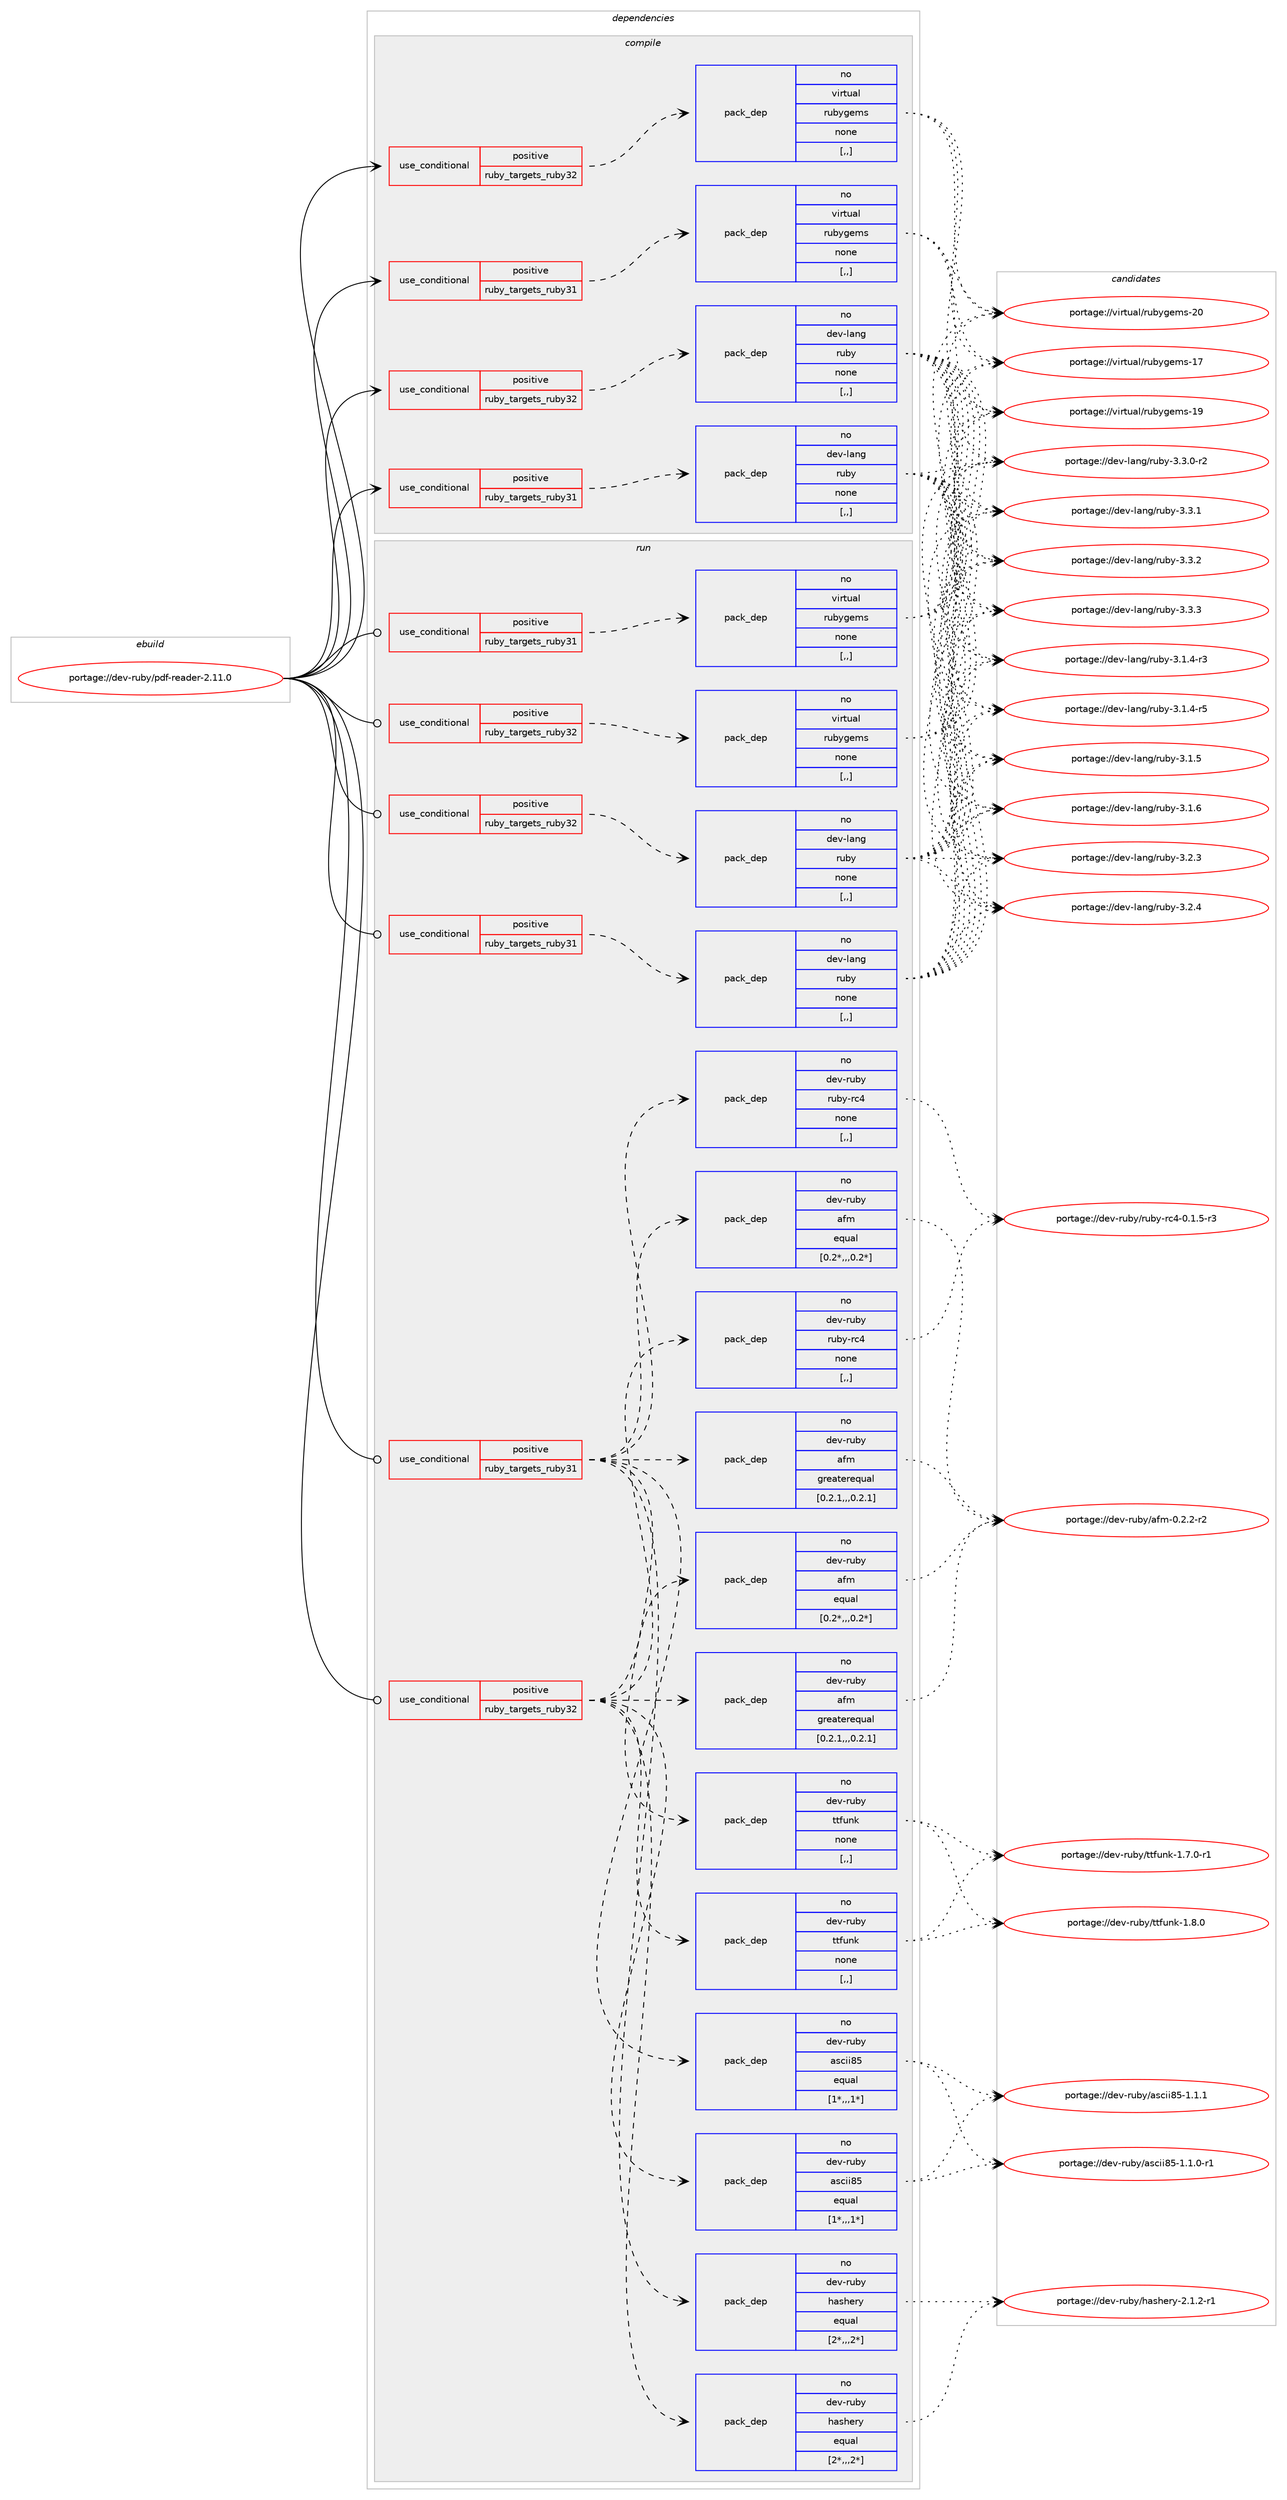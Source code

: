 digraph prolog {

# *************
# Graph options
# *************

newrank=true;
concentrate=true;
compound=true;
graph [rankdir=LR,fontname=Helvetica,fontsize=10,ranksep=1.5];#, ranksep=2.5, nodesep=0.2];
edge  [arrowhead=vee];
node  [fontname=Helvetica,fontsize=10];

# **********
# The ebuild
# **********

subgraph cluster_leftcol {
color=gray;
label=<<i>ebuild</i>>;
id [label="portage://dev-ruby/pdf-reader-2.11.0", color=red, width=4, href="../dev-ruby/pdf-reader-2.11.0.svg"];
}

# ****************
# The dependencies
# ****************

subgraph cluster_midcol {
color=gray;
label=<<i>dependencies</i>>;
subgraph cluster_compile {
fillcolor="#eeeeee";
style=filled;
label=<<i>compile</i>>;
subgraph cond51057 {
dependency189718 [label=<<TABLE BORDER="0" CELLBORDER="1" CELLSPACING="0" CELLPADDING="4"><TR><TD ROWSPAN="3" CELLPADDING="10">use_conditional</TD></TR><TR><TD>positive</TD></TR><TR><TD>ruby_targets_ruby31</TD></TR></TABLE>>, shape=none, color=red];
subgraph pack137344 {
dependency189719 [label=<<TABLE BORDER="0" CELLBORDER="1" CELLSPACING="0" CELLPADDING="4" WIDTH="220"><TR><TD ROWSPAN="6" CELLPADDING="30">pack_dep</TD></TR><TR><TD WIDTH="110">no</TD></TR><TR><TD>dev-lang</TD></TR><TR><TD>ruby</TD></TR><TR><TD>none</TD></TR><TR><TD>[,,]</TD></TR></TABLE>>, shape=none, color=blue];
}
dependency189718:e -> dependency189719:w [weight=20,style="dashed",arrowhead="vee"];
}
id:e -> dependency189718:w [weight=20,style="solid",arrowhead="vee"];
subgraph cond51058 {
dependency189720 [label=<<TABLE BORDER="0" CELLBORDER="1" CELLSPACING="0" CELLPADDING="4"><TR><TD ROWSPAN="3" CELLPADDING="10">use_conditional</TD></TR><TR><TD>positive</TD></TR><TR><TD>ruby_targets_ruby31</TD></TR></TABLE>>, shape=none, color=red];
subgraph pack137345 {
dependency189721 [label=<<TABLE BORDER="0" CELLBORDER="1" CELLSPACING="0" CELLPADDING="4" WIDTH="220"><TR><TD ROWSPAN="6" CELLPADDING="30">pack_dep</TD></TR><TR><TD WIDTH="110">no</TD></TR><TR><TD>virtual</TD></TR><TR><TD>rubygems</TD></TR><TR><TD>none</TD></TR><TR><TD>[,,]</TD></TR></TABLE>>, shape=none, color=blue];
}
dependency189720:e -> dependency189721:w [weight=20,style="dashed",arrowhead="vee"];
}
id:e -> dependency189720:w [weight=20,style="solid",arrowhead="vee"];
subgraph cond51059 {
dependency189722 [label=<<TABLE BORDER="0" CELLBORDER="1" CELLSPACING="0" CELLPADDING="4"><TR><TD ROWSPAN="3" CELLPADDING="10">use_conditional</TD></TR><TR><TD>positive</TD></TR><TR><TD>ruby_targets_ruby32</TD></TR></TABLE>>, shape=none, color=red];
subgraph pack137346 {
dependency189723 [label=<<TABLE BORDER="0" CELLBORDER="1" CELLSPACING="0" CELLPADDING="4" WIDTH="220"><TR><TD ROWSPAN="6" CELLPADDING="30">pack_dep</TD></TR><TR><TD WIDTH="110">no</TD></TR><TR><TD>dev-lang</TD></TR><TR><TD>ruby</TD></TR><TR><TD>none</TD></TR><TR><TD>[,,]</TD></TR></TABLE>>, shape=none, color=blue];
}
dependency189722:e -> dependency189723:w [weight=20,style="dashed",arrowhead="vee"];
}
id:e -> dependency189722:w [weight=20,style="solid",arrowhead="vee"];
subgraph cond51060 {
dependency189724 [label=<<TABLE BORDER="0" CELLBORDER="1" CELLSPACING="0" CELLPADDING="4"><TR><TD ROWSPAN="3" CELLPADDING="10">use_conditional</TD></TR><TR><TD>positive</TD></TR><TR><TD>ruby_targets_ruby32</TD></TR></TABLE>>, shape=none, color=red];
subgraph pack137347 {
dependency189725 [label=<<TABLE BORDER="0" CELLBORDER="1" CELLSPACING="0" CELLPADDING="4" WIDTH="220"><TR><TD ROWSPAN="6" CELLPADDING="30">pack_dep</TD></TR><TR><TD WIDTH="110">no</TD></TR><TR><TD>virtual</TD></TR><TR><TD>rubygems</TD></TR><TR><TD>none</TD></TR><TR><TD>[,,]</TD></TR></TABLE>>, shape=none, color=blue];
}
dependency189724:e -> dependency189725:w [weight=20,style="dashed",arrowhead="vee"];
}
id:e -> dependency189724:w [weight=20,style="solid",arrowhead="vee"];
}
subgraph cluster_compileandrun {
fillcolor="#eeeeee";
style=filled;
label=<<i>compile and run</i>>;
}
subgraph cluster_run {
fillcolor="#eeeeee";
style=filled;
label=<<i>run</i>>;
subgraph cond51061 {
dependency189726 [label=<<TABLE BORDER="0" CELLBORDER="1" CELLSPACING="0" CELLPADDING="4"><TR><TD ROWSPAN="3" CELLPADDING="10">use_conditional</TD></TR><TR><TD>positive</TD></TR><TR><TD>ruby_targets_ruby31</TD></TR></TABLE>>, shape=none, color=red];
subgraph pack137348 {
dependency189727 [label=<<TABLE BORDER="0" CELLBORDER="1" CELLSPACING="0" CELLPADDING="4" WIDTH="220"><TR><TD ROWSPAN="6" CELLPADDING="30">pack_dep</TD></TR><TR><TD WIDTH="110">no</TD></TR><TR><TD>dev-lang</TD></TR><TR><TD>ruby</TD></TR><TR><TD>none</TD></TR><TR><TD>[,,]</TD></TR></TABLE>>, shape=none, color=blue];
}
dependency189726:e -> dependency189727:w [weight=20,style="dashed",arrowhead="vee"];
}
id:e -> dependency189726:w [weight=20,style="solid",arrowhead="odot"];
subgraph cond51062 {
dependency189728 [label=<<TABLE BORDER="0" CELLBORDER="1" CELLSPACING="0" CELLPADDING="4"><TR><TD ROWSPAN="3" CELLPADDING="10">use_conditional</TD></TR><TR><TD>positive</TD></TR><TR><TD>ruby_targets_ruby31</TD></TR></TABLE>>, shape=none, color=red];
subgraph pack137349 {
dependency189729 [label=<<TABLE BORDER="0" CELLBORDER="1" CELLSPACING="0" CELLPADDING="4" WIDTH="220"><TR><TD ROWSPAN="6" CELLPADDING="30">pack_dep</TD></TR><TR><TD WIDTH="110">no</TD></TR><TR><TD>dev-ruby</TD></TR><TR><TD>afm</TD></TR><TR><TD>greaterequal</TD></TR><TR><TD>[0.2.1,,,0.2.1]</TD></TR></TABLE>>, shape=none, color=blue];
}
dependency189728:e -> dependency189729:w [weight=20,style="dashed",arrowhead="vee"];
subgraph pack137350 {
dependency189730 [label=<<TABLE BORDER="0" CELLBORDER="1" CELLSPACING="0" CELLPADDING="4" WIDTH="220"><TR><TD ROWSPAN="6" CELLPADDING="30">pack_dep</TD></TR><TR><TD WIDTH="110">no</TD></TR><TR><TD>dev-ruby</TD></TR><TR><TD>afm</TD></TR><TR><TD>equal</TD></TR><TR><TD>[0.2*,,,0.2*]</TD></TR></TABLE>>, shape=none, color=blue];
}
dependency189728:e -> dependency189730:w [weight=20,style="dashed",arrowhead="vee"];
subgraph pack137351 {
dependency189731 [label=<<TABLE BORDER="0" CELLBORDER="1" CELLSPACING="0" CELLPADDING="4" WIDTH="220"><TR><TD ROWSPAN="6" CELLPADDING="30">pack_dep</TD></TR><TR><TD WIDTH="110">no</TD></TR><TR><TD>dev-ruby</TD></TR><TR><TD>ascii85</TD></TR><TR><TD>equal</TD></TR><TR><TD>[1*,,,1*]</TD></TR></TABLE>>, shape=none, color=blue];
}
dependency189728:e -> dependency189731:w [weight=20,style="dashed",arrowhead="vee"];
subgraph pack137352 {
dependency189732 [label=<<TABLE BORDER="0" CELLBORDER="1" CELLSPACING="0" CELLPADDING="4" WIDTH="220"><TR><TD ROWSPAN="6" CELLPADDING="30">pack_dep</TD></TR><TR><TD WIDTH="110">no</TD></TR><TR><TD>dev-ruby</TD></TR><TR><TD>hashery</TD></TR><TR><TD>equal</TD></TR><TR><TD>[2*,,,2*]</TD></TR></TABLE>>, shape=none, color=blue];
}
dependency189728:e -> dependency189732:w [weight=20,style="dashed",arrowhead="vee"];
subgraph pack137353 {
dependency189733 [label=<<TABLE BORDER="0" CELLBORDER="1" CELLSPACING="0" CELLPADDING="4" WIDTH="220"><TR><TD ROWSPAN="6" CELLPADDING="30">pack_dep</TD></TR><TR><TD WIDTH="110">no</TD></TR><TR><TD>dev-ruby</TD></TR><TR><TD>ttfunk</TD></TR><TR><TD>none</TD></TR><TR><TD>[,,]</TD></TR></TABLE>>, shape=none, color=blue];
}
dependency189728:e -> dependency189733:w [weight=20,style="dashed",arrowhead="vee"];
subgraph pack137354 {
dependency189734 [label=<<TABLE BORDER="0" CELLBORDER="1" CELLSPACING="0" CELLPADDING="4" WIDTH="220"><TR><TD ROWSPAN="6" CELLPADDING="30">pack_dep</TD></TR><TR><TD WIDTH="110">no</TD></TR><TR><TD>dev-ruby</TD></TR><TR><TD>ruby-rc4</TD></TR><TR><TD>none</TD></TR><TR><TD>[,,]</TD></TR></TABLE>>, shape=none, color=blue];
}
dependency189728:e -> dependency189734:w [weight=20,style="dashed",arrowhead="vee"];
}
id:e -> dependency189728:w [weight=20,style="solid",arrowhead="odot"];
subgraph cond51063 {
dependency189735 [label=<<TABLE BORDER="0" CELLBORDER="1" CELLSPACING="0" CELLPADDING="4"><TR><TD ROWSPAN="3" CELLPADDING="10">use_conditional</TD></TR><TR><TD>positive</TD></TR><TR><TD>ruby_targets_ruby31</TD></TR></TABLE>>, shape=none, color=red];
subgraph pack137355 {
dependency189736 [label=<<TABLE BORDER="0" CELLBORDER="1" CELLSPACING="0" CELLPADDING="4" WIDTH="220"><TR><TD ROWSPAN="6" CELLPADDING="30">pack_dep</TD></TR><TR><TD WIDTH="110">no</TD></TR><TR><TD>virtual</TD></TR><TR><TD>rubygems</TD></TR><TR><TD>none</TD></TR><TR><TD>[,,]</TD></TR></TABLE>>, shape=none, color=blue];
}
dependency189735:e -> dependency189736:w [weight=20,style="dashed",arrowhead="vee"];
}
id:e -> dependency189735:w [weight=20,style="solid",arrowhead="odot"];
subgraph cond51064 {
dependency189737 [label=<<TABLE BORDER="0" CELLBORDER="1" CELLSPACING="0" CELLPADDING="4"><TR><TD ROWSPAN="3" CELLPADDING="10">use_conditional</TD></TR><TR><TD>positive</TD></TR><TR><TD>ruby_targets_ruby32</TD></TR></TABLE>>, shape=none, color=red];
subgraph pack137356 {
dependency189738 [label=<<TABLE BORDER="0" CELLBORDER="1" CELLSPACING="0" CELLPADDING="4" WIDTH="220"><TR><TD ROWSPAN="6" CELLPADDING="30">pack_dep</TD></TR><TR><TD WIDTH="110">no</TD></TR><TR><TD>dev-lang</TD></TR><TR><TD>ruby</TD></TR><TR><TD>none</TD></TR><TR><TD>[,,]</TD></TR></TABLE>>, shape=none, color=blue];
}
dependency189737:e -> dependency189738:w [weight=20,style="dashed",arrowhead="vee"];
}
id:e -> dependency189737:w [weight=20,style="solid",arrowhead="odot"];
subgraph cond51065 {
dependency189739 [label=<<TABLE BORDER="0" CELLBORDER="1" CELLSPACING="0" CELLPADDING="4"><TR><TD ROWSPAN="3" CELLPADDING="10">use_conditional</TD></TR><TR><TD>positive</TD></TR><TR><TD>ruby_targets_ruby32</TD></TR></TABLE>>, shape=none, color=red];
subgraph pack137357 {
dependency189740 [label=<<TABLE BORDER="0" CELLBORDER="1" CELLSPACING="0" CELLPADDING="4" WIDTH="220"><TR><TD ROWSPAN="6" CELLPADDING="30">pack_dep</TD></TR><TR><TD WIDTH="110">no</TD></TR><TR><TD>dev-ruby</TD></TR><TR><TD>afm</TD></TR><TR><TD>greaterequal</TD></TR><TR><TD>[0.2.1,,,0.2.1]</TD></TR></TABLE>>, shape=none, color=blue];
}
dependency189739:e -> dependency189740:w [weight=20,style="dashed",arrowhead="vee"];
subgraph pack137358 {
dependency189741 [label=<<TABLE BORDER="0" CELLBORDER="1" CELLSPACING="0" CELLPADDING="4" WIDTH="220"><TR><TD ROWSPAN="6" CELLPADDING="30">pack_dep</TD></TR><TR><TD WIDTH="110">no</TD></TR><TR><TD>dev-ruby</TD></TR><TR><TD>afm</TD></TR><TR><TD>equal</TD></TR><TR><TD>[0.2*,,,0.2*]</TD></TR></TABLE>>, shape=none, color=blue];
}
dependency189739:e -> dependency189741:w [weight=20,style="dashed",arrowhead="vee"];
subgraph pack137359 {
dependency189742 [label=<<TABLE BORDER="0" CELLBORDER="1" CELLSPACING="0" CELLPADDING="4" WIDTH="220"><TR><TD ROWSPAN="6" CELLPADDING="30">pack_dep</TD></TR><TR><TD WIDTH="110">no</TD></TR><TR><TD>dev-ruby</TD></TR><TR><TD>ascii85</TD></TR><TR><TD>equal</TD></TR><TR><TD>[1*,,,1*]</TD></TR></TABLE>>, shape=none, color=blue];
}
dependency189739:e -> dependency189742:w [weight=20,style="dashed",arrowhead="vee"];
subgraph pack137360 {
dependency189743 [label=<<TABLE BORDER="0" CELLBORDER="1" CELLSPACING="0" CELLPADDING="4" WIDTH="220"><TR><TD ROWSPAN="6" CELLPADDING="30">pack_dep</TD></TR><TR><TD WIDTH="110">no</TD></TR><TR><TD>dev-ruby</TD></TR><TR><TD>hashery</TD></TR><TR><TD>equal</TD></TR><TR><TD>[2*,,,2*]</TD></TR></TABLE>>, shape=none, color=blue];
}
dependency189739:e -> dependency189743:w [weight=20,style="dashed",arrowhead="vee"];
subgraph pack137361 {
dependency189744 [label=<<TABLE BORDER="0" CELLBORDER="1" CELLSPACING="0" CELLPADDING="4" WIDTH="220"><TR><TD ROWSPAN="6" CELLPADDING="30">pack_dep</TD></TR><TR><TD WIDTH="110">no</TD></TR><TR><TD>dev-ruby</TD></TR><TR><TD>ttfunk</TD></TR><TR><TD>none</TD></TR><TR><TD>[,,]</TD></TR></TABLE>>, shape=none, color=blue];
}
dependency189739:e -> dependency189744:w [weight=20,style="dashed",arrowhead="vee"];
subgraph pack137362 {
dependency189745 [label=<<TABLE BORDER="0" CELLBORDER="1" CELLSPACING="0" CELLPADDING="4" WIDTH="220"><TR><TD ROWSPAN="6" CELLPADDING="30">pack_dep</TD></TR><TR><TD WIDTH="110">no</TD></TR><TR><TD>dev-ruby</TD></TR><TR><TD>ruby-rc4</TD></TR><TR><TD>none</TD></TR><TR><TD>[,,]</TD></TR></TABLE>>, shape=none, color=blue];
}
dependency189739:e -> dependency189745:w [weight=20,style="dashed",arrowhead="vee"];
}
id:e -> dependency189739:w [weight=20,style="solid",arrowhead="odot"];
subgraph cond51066 {
dependency189746 [label=<<TABLE BORDER="0" CELLBORDER="1" CELLSPACING="0" CELLPADDING="4"><TR><TD ROWSPAN="3" CELLPADDING="10">use_conditional</TD></TR><TR><TD>positive</TD></TR><TR><TD>ruby_targets_ruby32</TD></TR></TABLE>>, shape=none, color=red];
subgraph pack137363 {
dependency189747 [label=<<TABLE BORDER="0" CELLBORDER="1" CELLSPACING="0" CELLPADDING="4" WIDTH="220"><TR><TD ROWSPAN="6" CELLPADDING="30">pack_dep</TD></TR><TR><TD WIDTH="110">no</TD></TR><TR><TD>virtual</TD></TR><TR><TD>rubygems</TD></TR><TR><TD>none</TD></TR><TR><TD>[,,]</TD></TR></TABLE>>, shape=none, color=blue];
}
dependency189746:e -> dependency189747:w [weight=20,style="dashed",arrowhead="vee"];
}
id:e -> dependency189746:w [weight=20,style="solid",arrowhead="odot"];
}
}

# **************
# The candidates
# **************

subgraph cluster_choices {
rank=same;
color=gray;
label=<<i>candidates</i>>;

subgraph choice137344 {
color=black;
nodesep=1;
choice100101118451089711010347114117981214551464946524511451 [label="portage://dev-lang/ruby-3.1.4-r3", color=red, width=4,href="../dev-lang/ruby-3.1.4-r3.svg"];
choice100101118451089711010347114117981214551464946524511453 [label="portage://dev-lang/ruby-3.1.4-r5", color=red, width=4,href="../dev-lang/ruby-3.1.4-r5.svg"];
choice10010111845108971101034711411798121455146494653 [label="portage://dev-lang/ruby-3.1.5", color=red, width=4,href="../dev-lang/ruby-3.1.5.svg"];
choice10010111845108971101034711411798121455146494654 [label="portage://dev-lang/ruby-3.1.6", color=red, width=4,href="../dev-lang/ruby-3.1.6.svg"];
choice10010111845108971101034711411798121455146504651 [label="portage://dev-lang/ruby-3.2.3", color=red, width=4,href="../dev-lang/ruby-3.2.3.svg"];
choice10010111845108971101034711411798121455146504652 [label="portage://dev-lang/ruby-3.2.4", color=red, width=4,href="../dev-lang/ruby-3.2.4.svg"];
choice100101118451089711010347114117981214551465146484511450 [label="portage://dev-lang/ruby-3.3.0-r2", color=red, width=4,href="../dev-lang/ruby-3.3.0-r2.svg"];
choice10010111845108971101034711411798121455146514649 [label="portage://dev-lang/ruby-3.3.1", color=red, width=4,href="../dev-lang/ruby-3.3.1.svg"];
choice10010111845108971101034711411798121455146514650 [label="portage://dev-lang/ruby-3.3.2", color=red, width=4,href="../dev-lang/ruby-3.3.2.svg"];
choice10010111845108971101034711411798121455146514651 [label="portage://dev-lang/ruby-3.3.3", color=red, width=4,href="../dev-lang/ruby-3.3.3.svg"];
dependency189719:e -> choice100101118451089711010347114117981214551464946524511451:w [style=dotted,weight="100"];
dependency189719:e -> choice100101118451089711010347114117981214551464946524511453:w [style=dotted,weight="100"];
dependency189719:e -> choice10010111845108971101034711411798121455146494653:w [style=dotted,weight="100"];
dependency189719:e -> choice10010111845108971101034711411798121455146494654:w [style=dotted,weight="100"];
dependency189719:e -> choice10010111845108971101034711411798121455146504651:w [style=dotted,weight="100"];
dependency189719:e -> choice10010111845108971101034711411798121455146504652:w [style=dotted,weight="100"];
dependency189719:e -> choice100101118451089711010347114117981214551465146484511450:w [style=dotted,weight="100"];
dependency189719:e -> choice10010111845108971101034711411798121455146514649:w [style=dotted,weight="100"];
dependency189719:e -> choice10010111845108971101034711411798121455146514650:w [style=dotted,weight="100"];
dependency189719:e -> choice10010111845108971101034711411798121455146514651:w [style=dotted,weight="100"];
}
subgraph choice137345 {
color=black;
nodesep=1;
choice118105114116117971084711411798121103101109115454955 [label="portage://virtual/rubygems-17", color=red, width=4,href="../virtual/rubygems-17.svg"];
choice118105114116117971084711411798121103101109115454957 [label="portage://virtual/rubygems-19", color=red, width=4,href="../virtual/rubygems-19.svg"];
choice118105114116117971084711411798121103101109115455048 [label="portage://virtual/rubygems-20", color=red, width=4,href="../virtual/rubygems-20.svg"];
dependency189721:e -> choice118105114116117971084711411798121103101109115454955:w [style=dotted,weight="100"];
dependency189721:e -> choice118105114116117971084711411798121103101109115454957:w [style=dotted,weight="100"];
dependency189721:e -> choice118105114116117971084711411798121103101109115455048:w [style=dotted,weight="100"];
}
subgraph choice137346 {
color=black;
nodesep=1;
choice100101118451089711010347114117981214551464946524511451 [label="portage://dev-lang/ruby-3.1.4-r3", color=red, width=4,href="../dev-lang/ruby-3.1.4-r3.svg"];
choice100101118451089711010347114117981214551464946524511453 [label="portage://dev-lang/ruby-3.1.4-r5", color=red, width=4,href="../dev-lang/ruby-3.1.4-r5.svg"];
choice10010111845108971101034711411798121455146494653 [label="portage://dev-lang/ruby-3.1.5", color=red, width=4,href="../dev-lang/ruby-3.1.5.svg"];
choice10010111845108971101034711411798121455146494654 [label="portage://dev-lang/ruby-3.1.6", color=red, width=4,href="../dev-lang/ruby-3.1.6.svg"];
choice10010111845108971101034711411798121455146504651 [label="portage://dev-lang/ruby-3.2.3", color=red, width=4,href="../dev-lang/ruby-3.2.3.svg"];
choice10010111845108971101034711411798121455146504652 [label="portage://dev-lang/ruby-3.2.4", color=red, width=4,href="../dev-lang/ruby-3.2.4.svg"];
choice100101118451089711010347114117981214551465146484511450 [label="portage://dev-lang/ruby-3.3.0-r2", color=red, width=4,href="../dev-lang/ruby-3.3.0-r2.svg"];
choice10010111845108971101034711411798121455146514649 [label="portage://dev-lang/ruby-3.3.1", color=red, width=4,href="../dev-lang/ruby-3.3.1.svg"];
choice10010111845108971101034711411798121455146514650 [label="portage://dev-lang/ruby-3.3.2", color=red, width=4,href="../dev-lang/ruby-3.3.2.svg"];
choice10010111845108971101034711411798121455146514651 [label="portage://dev-lang/ruby-3.3.3", color=red, width=4,href="../dev-lang/ruby-3.3.3.svg"];
dependency189723:e -> choice100101118451089711010347114117981214551464946524511451:w [style=dotted,weight="100"];
dependency189723:e -> choice100101118451089711010347114117981214551464946524511453:w [style=dotted,weight="100"];
dependency189723:e -> choice10010111845108971101034711411798121455146494653:w [style=dotted,weight="100"];
dependency189723:e -> choice10010111845108971101034711411798121455146494654:w [style=dotted,weight="100"];
dependency189723:e -> choice10010111845108971101034711411798121455146504651:w [style=dotted,weight="100"];
dependency189723:e -> choice10010111845108971101034711411798121455146504652:w [style=dotted,weight="100"];
dependency189723:e -> choice100101118451089711010347114117981214551465146484511450:w [style=dotted,weight="100"];
dependency189723:e -> choice10010111845108971101034711411798121455146514649:w [style=dotted,weight="100"];
dependency189723:e -> choice10010111845108971101034711411798121455146514650:w [style=dotted,weight="100"];
dependency189723:e -> choice10010111845108971101034711411798121455146514651:w [style=dotted,weight="100"];
}
subgraph choice137347 {
color=black;
nodesep=1;
choice118105114116117971084711411798121103101109115454955 [label="portage://virtual/rubygems-17", color=red, width=4,href="../virtual/rubygems-17.svg"];
choice118105114116117971084711411798121103101109115454957 [label="portage://virtual/rubygems-19", color=red, width=4,href="../virtual/rubygems-19.svg"];
choice118105114116117971084711411798121103101109115455048 [label="portage://virtual/rubygems-20", color=red, width=4,href="../virtual/rubygems-20.svg"];
dependency189725:e -> choice118105114116117971084711411798121103101109115454955:w [style=dotted,weight="100"];
dependency189725:e -> choice118105114116117971084711411798121103101109115454957:w [style=dotted,weight="100"];
dependency189725:e -> choice118105114116117971084711411798121103101109115455048:w [style=dotted,weight="100"];
}
subgraph choice137348 {
color=black;
nodesep=1;
choice100101118451089711010347114117981214551464946524511451 [label="portage://dev-lang/ruby-3.1.4-r3", color=red, width=4,href="../dev-lang/ruby-3.1.4-r3.svg"];
choice100101118451089711010347114117981214551464946524511453 [label="portage://dev-lang/ruby-3.1.4-r5", color=red, width=4,href="../dev-lang/ruby-3.1.4-r5.svg"];
choice10010111845108971101034711411798121455146494653 [label="portage://dev-lang/ruby-3.1.5", color=red, width=4,href="../dev-lang/ruby-3.1.5.svg"];
choice10010111845108971101034711411798121455146494654 [label="portage://dev-lang/ruby-3.1.6", color=red, width=4,href="../dev-lang/ruby-3.1.6.svg"];
choice10010111845108971101034711411798121455146504651 [label="portage://dev-lang/ruby-3.2.3", color=red, width=4,href="../dev-lang/ruby-3.2.3.svg"];
choice10010111845108971101034711411798121455146504652 [label="portage://dev-lang/ruby-3.2.4", color=red, width=4,href="../dev-lang/ruby-3.2.4.svg"];
choice100101118451089711010347114117981214551465146484511450 [label="portage://dev-lang/ruby-3.3.0-r2", color=red, width=4,href="../dev-lang/ruby-3.3.0-r2.svg"];
choice10010111845108971101034711411798121455146514649 [label="portage://dev-lang/ruby-3.3.1", color=red, width=4,href="../dev-lang/ruby-3.3.1.svg"];
choice10010111845108971101034711411798121455146514650 [label="portage://dev-lang/ruby-3.3.2", color=red, width=4,href="../dev-lang/ruby-3.3.2.svg"];
choice10010111845108971101034711411798121455146514651 [label="portage://dev-lang/ruby-3.3.3", color=red, width=4,href="../dev-lang/ruby-3.3.3.svg"];
dependency189727:e -> choice100101118451089711010347114117981214551464946524511451:w [style=dotted,weight="100"];
dependency189727:e -> choice100101118451089711010347114117981214551464946524511453:w [style=dotted,weight="100"];
dependency189727:e -> choice10010111845108971101034711411798121455146494653:w [style=dotted,weight="100"];
dependency189727:e -> choice10010111845108971101034711411798121455146494654:w [style=dotted,weight="100"];
dependency189727:e -> choice10010111845108971101034711411798121455146504651:w [style=dotted,weight="100"];
dependency189727:e -> choice10010111845108971101034711411798121455146504652:w [style=dotted,weight="100"];
dependency189727:e -> choice100101118451089711010347114117981214551465146484511450:w [style=dotted,weight="100"];
dependency189727:e -> choice10010111845108971101034711411798121455146514649:w [style=dotted,weight="100"];
dependency189727:e -> choice10010111845108971101034711411798121455146514650:w [style=dotted,weight="100"];
dependency189727:e -> choice10010111845108971101034711411798121455146514651:w [style=dotted,weight="100"];
}
subgraph choice137349 {
color=black;
nodesep=1;
choice100101118451141179812147971021094548465046504511450 [label="portage://dev-ruby/afm-0.2.2-r2", color=red, width=4,href="../dev-ruby/afm-0.2.2-r2.svg"];
dependency189729:e -> choice100101118451141179812147971021094548465046504511450:w [style=dotted,weight="100"];
}
subgraph choice137350 {
color=black;
nodesep=1;
choice100101118451141179812147971021094548465046504511450 [label="portage://dev-ruby/afm-0.2.2-r2", color=red, width=4,href="../dev-ruby/afm-0.2.2-r2.svg"];
dependency189730:e -> choice100101118451141179812147971021094548465046504511450:w [style=dotted,weight="100"];
}
subgraph choice137351 {
color=black;
nodesep=1;
choice100101118451141179812147971159910510556534549464946484511449 [label="portage://dev-ruby/ascii85-1.1.0-r1", color=red, width=4,href="../dev-ruby/ascii85-1.1.0-r1.svg"];
choice10010111845114117981214797115991051055653454946494649 [label="portage://dev-ruby/ascii85-1.1.1", color=red, width=4,href="../dev-ruby/ascii85-1.1.1.svg"];
dependency189731:e -> choice100101118451141179812147971159910510556534549464946484511449:w [style=dotted,weight="100"];
dependency189731:e -> choice10010111845114117981214797115991051055653454946494649:w [style=dotted,weight="100"];
}
subgraph choice137352 {
color=black;
nodesep=1;
choice100101118451141179812147104971151041011141214550464946504511449 [label="portage://dev-ruby/hashery-2.1.2-r1", color=red, width=4,href="../dev-ruby/hashery-2.1.2-r1.svg"];
dependency189732:e -> choice100101118451141179812147104971151041011141214550464946504511449:w [style=dotted,weight="100"];
}
subgraph choice137353 {
color=black;
nodesep=1;
choice1001011184511411798121471161161021171101074549465546484511449 [label="portage://dev-ruby/ttfunk-1.7.0-r1", color=red, width=4,href="../dev-ruby/ttfunk-1.7.0-r1.svg"];
choice100101118451141179812147116116102117110107454946564648 [label="portage://dev-ruby/ttfunk-1.8.0", color=red, width=4,href="../dev-ruby/ttfunk-1.8.0.svg"];
dependency189733:e -> choice1001011184511411798121471161161021171101074549465546484511449:w [style=dotted,weight="100"];
dependency189733:e -> choice100101118451141179812147116116102117110107454946564648:w [style=dotted,weight="100"];
}
subgraph choice137354 {
color=black;
nodesep=1;
choice100101118451141179812147114117981214511499524548464946534511451 [label="portage://dev-ruby/ruby-rc4-0.1.5-r3", color=red, width=4,href="../dev-ruby/ruby-rc4-0.1.5-r3.svg"];
dependency189734:e -> choice100101118451141179812147114117981214511499524548464946534511451:w [style=dotted,weight="100"];
}
subgraph choice137355 {
color=black;
nodesep=1;
choice118105114116117971084711411798121103101109115454955 [label="portage://virtual/rubygems-17", color=red, width=4,href="../virtual/rubygems-17.svg"];
choice118105114116117971084711411798121103101109115454957 [label="portage://virtual/rubygems-19", color=red, width=4,href="../virtual/rubygems-19.svg"];
choice118105114116117971084711411798121103101109115455048 [label="portage://virtual/rubygems-20", color=red, width=4,href="../virtual/rubygems-20.svg"];
dependency189736:e -> choice118105114116117971084711411798121103101109115454955:w [style=dotted,weight="100"];
dependency189736:e -> choice118105114116117971084711411798121103101109115454957:w [style=dotted,weight="100"];
dependency189736:e -> choice118105114116117971084711411798121103101109115455048:w [style=dotted,weight="100"];
}
subgraph choice137356 {
color=black;
nodesep=1;
choice100101118451089711010347114117981214551464946524511451 [label="portage://dev-lang/ruby-3.1.4-r3", color=red, width=4,href="../dev-lang/ruby-3.1.4-r3.svg"];
choice100101118451089711010347114117981214551464946524511453 [label="portage://dev-lang/ruby-3.1.4-r5", color=red, width=4,href="../dev-lang/ruby-3.1.4-r5.svg"];
choice10010111845108971101034711411798121455146494653 [label="portage://dev-lang/ruby-3.1.5", color=red, width=4,href="../dev-lang/ruby-3.1.5.svg"];
choice10010111845108971101034711411798121455146494654 [label="portage://dev-lang/ruby-3.1.6", color=red, width=4,href="../dev-lang/ruby-3.1.6.svg"];
choice10010111845108971101034711411798121455146504651 [label="portage://dev-lang/ruby-3.2.3", color=red, width=4,href="../dev-lang/ruby-3.2.3.svg"];
choice10010111845108971101034711411798121455146504652 [label="portage://dev-lang/ruby-3.2.4", color=red, width=4,href="../dev-lang/ruby-3.2.4.svg"];
choice100101118451089711010347114117981214551465146484511450 [label="portage://dev-lang/ruby-3.3.0-r2", color=red, width=4,href="../dev-lang/ruby-3.3.0-r2.svg"];
choice10010111845108971101034711411798121455146514649 [label="portage://dev-lang/ruby-3.3.1", color=red, width=4,href="../dev-lang/ruby-3.3.1.svg"];
choice10010111845108971101034711411798121455146514650 [label="portage://dev-lang/ruby-3.3.2", color=red, width=4,href="../dev-lang/ruby-3.3.2.svg"];
choice10010111845108971101034711411798121455146514651 [label="portage://dev-lang/ruby-3.3.3", color=red, width=4,href="../dev-lang/ruby-3.3.3.svg"];
dependency189738:e -> choice100101118451089711010347114117981214551464946524511451:w [style=dotted,weight="100"];
dependency189738:e -> choice100101118451089711010347114117981214551464946524511453:w [style=dotted,weight="100"];
dependency189738:e -> choice10010111845108971101034711411798121455146494653:w [style=dotted,weight="100"];
dependency189738:e -> choice10010111845108971101034711411798121455146494654:w [style=dotted,weight="100"];
dependency189738:e -> choice10010111845108971101034711411798121455146504651:w [style=dotted,weight="100"];
dependency189738:e -> choice10010111845108971101034711411798121455146504652:w [style=dotted,weight="100"];
dependency189738:e -> choice100101118451089711010347114117981214551465146484511450:w [style=dotted,weight="100"];
dependency189738:e -> choice10010111845108971101034711411798121455146514649:w [style=dotted,weight="100"];
dependency189738:e -> choice10010111845108971101034711411798121455146514650:w [style=dotted,weight="100"];
dependency189738:e -> choice10010111845108971101034711411798121455146514651:w [style=dotted,weight="100"];
}
subgraph choice137357 {
color=black;
nodesep=1;
choice100101118451141179812147971021094548465046504511450 [label="portage://dev-ruby/afm-0.2.2-r2", color=red, width=4,href="../dev-ruby/afm-0.2.2-r2.svg"];
dependency189740:e -> choice100101118451141179812147971021094548465046504511450:w [style=dotted,weight="100"];
}
subgraph choice137358 {
color=black;
nodesep=1;
choice100101118451141179812147971021094548465046504511450 [label="portage://dev-ruby/afm-0.2.2-r2", color=red, width=4,href="../dev-ruby/afm-0.2.2-r2.svg"];
dependency189741:e -> choice100101118451141179812147971021094548465046504511450:w [style=dotted,weight="100"];
}
subgraph choice137359 {
color=black;
nodesep=1;
choice100101118451141179812147971159910510556534549464946484511449 [label="portage://dev-ruby/ascii85-1.1.0-r1", color=red, width=4,href="../dev-ruby/ascii85-1.1.0-r1.svg"];
choice10010111845114117981214797115991051055653454946494649 [label="portage://dev-ruby/ascii85-1.1.1", color=red, width=4,href="../dev-ruby/ascii85-1.1.1.svg"];
dependency189742:e -> choice100101118451141179812147971159910510556534549464946484511449:w [style=dotted,weight="100"];
dependency189742:e -> choice10010111845114117981214797115991051055653454946494649:w [style=dotted,weight="100"];
}
subgraph choice137360 {
color=black;
nodesep=1;
choice100101118451141179812147104971151041011141214550464946504511449 [label="portage://dev-ruby/hashery-2.1.2-r1", color=red, width=4,href="../dev-ruby/hashery-2.1.2-r1.svg"];
dependency189743:e -> choice100101118451141179812147104971151041011141214550464946504511449:w [style=dotted,weight="100"];
}
subgraph choice137361 {
color=black;
nodesep=1;
choice1001011184511411798121471161161021171101074549465546484511449 [label="portage://dev-ruby/ttfunk-1.7.0-r1", color=red, width=4,href="../dev-ruby/ttfunk-1.7.0-r1.svg"];
choice100101118451141179812147116116102117110107454946564648 [label="portage://dev-ruby/ttfunk-1.8.0", color=red, width=4,href="../dev-ruby/ttfunk-1.8.0.svg"];
dependency189744:e -> choice1001011184511411798121471161161021171101074549465546484511449:w [style=dotted,weight="100"];
dependency189744:e -> choice100101118451141179812147116116102117110107454946564648:w [style=dotted,weight="100"];
}
subgraph choice137362 {
color=black;
nodesep=1;
choice100101118451141179812147114117981214511499524548464946534511451 [label="portage://dev-ruby/ruby-rc4-0.1.5-r3", color=red, width=4,href="../dev-ruby/ruby-rc4-0.1.5-r3.svg"];
dependency189745:e -> choice100101118451141179812147114117981214511499524548464946534511451:w [style=dotted,weight="100"];
}
subgraph choice137363 {
color=black;
nodesep=1;
choice118105114116117971084711411798121103101109115454955 [label="portage://virtual/rubygems-17", color=red, width=4,href="../virtual/rubygems-17.svg"];
choice118105114116117971084711411798121103101109115454957 [label="portage://virtual/rubygems-19", color=red, width=4,href="../virtual/rubygems-19.svg"];
choice118105114116117971084711411798121103101109115455048 [label="portage://virtual/rubygems-20", color=red, width=4,href="../virtual/rubygems-20.svg"];
dependency189747:e -> choice118105114116117971084711411798121103101109115454955:w [style=dotted,weight="100"];
dependency189747:e -> choice118105114116117971084711411798121103101109115454957:w [style=dotted,weight="100"];
dependency189747:e -> choice118105114116117971084711411798121103101109115455048:w [style=dotted,weight="100"];
}
}

}
